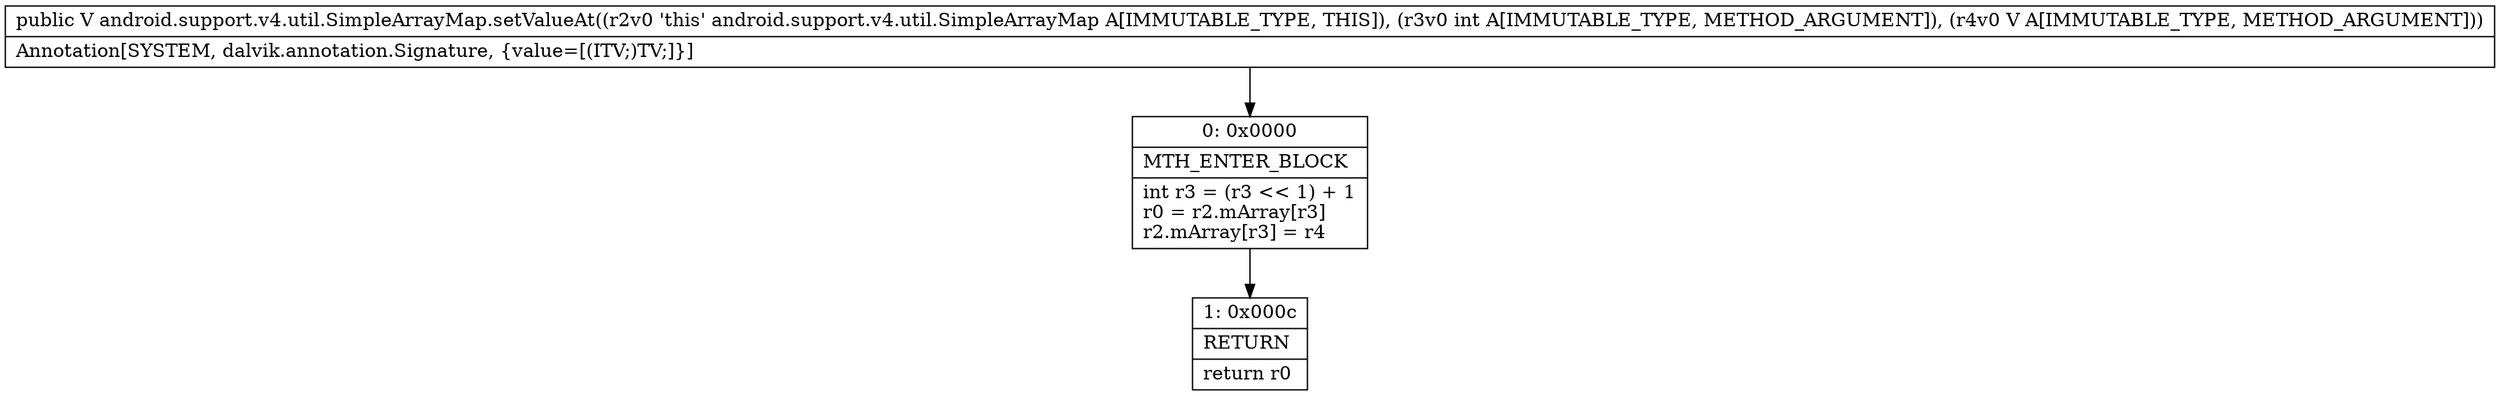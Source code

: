 digraph "CFG forandroid.support.v4.util.SimpleArrayMap.setValueAt(ILjava\/lang\/Object;)Ljava\/lang\/Object;" {
Node_0 [shape=record,label="{0\:\ 0x0000|MTH_ENTER_BLOCK\l|int r3 = (r3 \<\< 1) + 1\lr0 = r2.mArray[r3]\lr2.mArray[r3] = r4\l}"];
Node_1 [shape=record,label="{1\:\ 0x000c|RETURN\l|return r0\l}"];
MethodNode[shape=record,label="{public V android.support.v4.util.SimpleArrayMap.setValueAt((r2v0 'this' android.support.v4.util.SimpleArrayMap A[IMMUTABLE_TYPE, THIS]), (r3v0 int A[IMMUTABLE_TYPE, METHOD_ARGUMENT]), (r4v0 V A[IMMUTABLE_TYPE, METHOD_ARGUMENT]))  | Annotation[SYSTEM, dalvik.annotation.Signature, \{value=[(ITV;)TV;]\}]\l}"];
MethodNode -> Node_0;
Node_0 -> Node_1;
}

